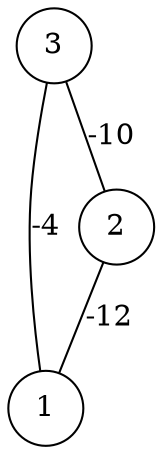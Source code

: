 graph { 
	 fontname="Helvetica,Arial,sans-serif" 
	 node [shape = circle]; 
	 3 -- 1 [label = "-4"];
	 3 -- 2 [label = "-10"];
	 2 -- 1 [label = "-12"];
	 1;
	 2;
	 3;
}
